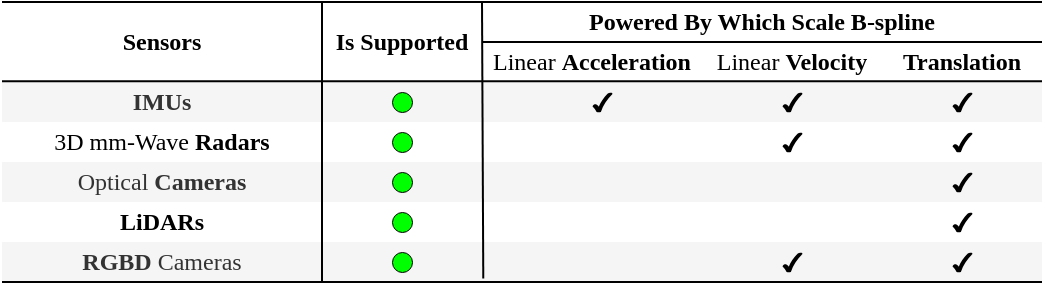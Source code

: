 <mxfile version="20.6.2" type="device"><diagram id="KPQD7X9QNtNRFrCwseAc" name="Page-1"><mxGraphModel dx="825" dy="544" grid="1" gridSize="10" guides="1" tooltips="1" connect="1" arrows="1" fold="1" page="1" pageScale="1" pageWidth="850" pageHeight="1100" math="0" shadow="0"><root><mxCell id="0"/><mxCell id="1" parent="0"/><mxCell id="3lFwldmGqo3InUVMd6uq-120" value="&lt;font&gt;&lt;b&gt;Sensors&lt;/b&gt;&lt;/font&gt;" style="rounded=0;whiteSpace=wrap;html=1;fontFamily=Times New Roman;strokeColor=none;" vertex="1" parent="1"><mxGeometry x="120" y="280" width="160" height="40" as="geometry"/></mxCell><mxCell id="3lFwldmGqo3InUVMd6uq-121" value="&lt;font&gt;&lt;b&gt;Is Supported&lt;/b&gt;&lt;/font&gt;" style="rounded=0;whiteSpace=wrap;html=1;fontFamily=Times New Roman;strokeColor=none;" vertex="1" parent="1"><mxGeometry x="280" y="280" width="80" height="40" as="geometry"/></mxCell><mxCell id="3lFwldmGqo3InUVMd6uq-122" value="&lt;font&gt;&lt;b&gt;Powered By Which Scale B-spline&lt;/b&gt;&lt;/font&gt;" style="rounded=0;whiteSpace=wrap;html=1;fontFamily=Times New Roman;strokeColor=none;" vertex="1" parent="1"><mxGeometry x="360" y="280" width="280" height="20" as="geometry"/></mxCell><mxCell id="3lFwldmGqo3InUVMd6uq-123" value="&lt;font&gt;Linear &lt;b&gt;Acceleration&lt;/b&gt;&lt;/font&gt;" style="rounded=0;whiteSpace=wrap;html=1;fontFamily=Times New Roman;fontStyle=0;strokeColor=none;" vertex="1" parent="1"><mxGeometry x="360" y="300" width="110" height="20" as="geometry"/></mxCell><mxCell id="3lFwldmGqo3InUVMd6uq-124" value="&lt;font&gt;Linear &lt;b&gt;Velocity&lt;/b&gt;&lt;/font&gt;" style="rounded=0;whiteSpace=wrap;html=1;fontFamily=Times New Roman;fontStyle=0;strokeColor=none;" vertex="1" parent="1"><mxGeometry x="470" y="300" width="90" height="20" as="geometry"/></mxCell><mxCell id="3lFwldmGqo3InUVMd6uq-125" value="&lt;font&gt;&lt;span&gt;&lt;b&gt;Translation&lt;/b&gt;&lt;/span&gt;&lt;/font&gt;" style="rounded=0;whiteSpace=wrap;html=1;fontFamily=Times New Roman;fontStyle=0;strokeColor=none;" vertex="1" parent="1"><mxGeometry x="560" y="300" width="80" height="20" as="geometry"/></mxCell><mxCell id="3lFwldmGqo3InUVMd6uq-126" value="&lt;font&gt;&lt;span&gt;&lt;b&gt;IMUs&lt;/b&gt;&lt;br&gt;&lt;/span&gt;&lt;/font&gt;" style="rounded=0;whiteSpace=wrap;html=1;fontStyle=0;fontFamily=Times New Roman;strokeColor=none;fillColor=#f5f5f5;fontColor=#333333;" vertex="1" parent="1"><mxGeometry x="120" y="320" width="160" height="20" as="geometry"/></mxCell><mxCell id="3lFwldmGqo3InUVMd6uq-127" value="&lt;font&gt;3D mm-Wave &lt;b&gt;Radars&lt;/b&gt;&lt;/font&gt;" style="rounded=0;whiteSpace=wrap;html=1;fontStyle=0;fontFamily=Times New Roman;strokeColor=none;" vertex="1" parent="1"><mxGeometry x="120" y="340" width="160" height="20" as="geometry"/></mxCell><mxCell id="3lFwldmGqo3InUVMd6uq-128" value="&lt;font&gt;Optical &lt;b&gt;Cameras&lt;/b&gt;&lt;/font&gt;" style="rounded=0;whiteSpace=wrap;html=1;fontStyle=0;fontFamily=Times New Roman;strokeColor=none;fillColor=#f5f5f5;fontColor=#333333;" vertex="1" parent="1"><mxGeometry x="120" y="360" width="160" height="20" as="geometry"/></mxCell><mxCell id="3lFwldmGqo3InUVMd6uq-129" value="&lt;font&gt;&lt;b&gt;LiDARs&lt;/b&gt;&lt;/font&gt;" style="rounded=0;whiteSpace=wrap;html=1;fontStyle=0;fontFamily=Times New Roman;strokeColor=none;" vertex="1" parent="1"><mxGeometry x="120" y="380" width="160" height="20" as="geometry"/></mxCell><mxCell id="3lFwldmGqo3InUVMd6uq-130" value="&lt;font&gt;&lt;b&gt;RGBD&lt;/b&gt; Cameras&lt;/font&gt;" style="rounded=0;whiteSpace=wrap;html=1;fontStyle=0;fontFamily=Times New Roman;strokeColor=none;fillColor=#f5f5f5;fontColor=#333333;" vertex="1" parent="1"><mxGeometry x="120" y="400" width="160" height="20" as="geometry"/></mxCell><mxCell id="3lFwldmGqo3InUVMd6uq-131" value="&lt;font&gt;&lt;span&gt;&lt;br&gt;&lt;/span&gt;&lt;/font&gt;" style="rounded=0;whiteSpace=wrap;html=1;fontStyle=0;fontFamily=Times New Roman;strokeColor=none;fillColor=#f5f5f5;fontColor=#333333;" vertex="1" parent="1"><mxGeometry x="280" y="320" width="80" height="20" as="geometry"/></mxCell><mxCell id="3lFwldmGqo3InUVMd6uq-132" value="" style="ellipse;whiteSpace=wrap;html=1;aspect=fixed;fontFamily=Times New Roman;fontSize=10;fillColor=#00FF00;strokeColor=default;strokeWidth=0.5;" vertex="1" parent="1"><mxGeometry x="315" y="325" width="10" height="10" as="geometry"/></mxCell><mxCell id="3lFwldmGqo3InUVMd6uq-135" value="&lt;font&gt;&lt;span&gt;&lt;br&gt;&lt;/span&gt;&lt;/font&gt;" style="rounded=0;whiteSpace=wrap;html=1;fontStyle=0;fontFamily=Times New Roman;strokeColor=none;fillColor=#f5f5f5;fontColor=#333333;" vertex="1" parent="1"><mxGeometry x="280" y="400" width="80" height="20" as="geometry"/></mxCell><mxCell id="3lFwldmGqo3InUVMd6uq-136" value="&lt;font&gt;&lt;span&gt;&lt;br&gt;&lt;/span&gt;&lt;/font&gt;" style="rounded=0;whiteSpace=wrap;html=1;fontStyle=0;fontFamily=Times New Roman;strokeColor=none;" vertex="1" parent="1"><mxGeometry x="280" y="340" width="80" height="20" as="geometry"/></mxCell><mxCell id="3lFwldmGqo3InUVMd6uq-137" value="&lt;font&gt;&lt;span&gt;&lt;br&gt;&lt;/span&gt;&lt;/font&gt;" style="rounded=0;whiteSpace=wrap;html=1;fontStyle=0;fontFamily=Times New Roman;strokeColor=none;fillColor=#f5f5f5;fontColor=#333333;" vertex="1" parent="1"><mxGeometry x="280" y="360" width="80" height="20" as="geometry"/></mxCell><mxCell id="3lFwldmGqo3InUVMd6uq-138" value="&lt;font&gt;&lt;span&gt;&lt;br&gt;&lt;/span&gt;&lt;/font&gt;" style="rounded=0;whiteSpace=wrap;html=1;fontStyle=0;fontFamily=Times New Roman;strokeColor=none;" vertex="1" parent="1"><mxGeometry x="280" y="380" width="80" height="20" as="geometry"/></mxCell><mxCell id="3lFwldmGqo3InUVMd6uq-139" value="" style="ellipse;whiteSpace=wrap;html=1;aspect=fixed;fontFamily=Times New Roman;fontSize=10;fillColor=#00FF00;strokeColor=default;strokeWidth=0.5;" vertex="1" parent="1"><mxGeometry x="315" y="345" width="10" height="10" as="geometry"/></mxCell><mxCell id="3lFwldmGqo3InUVMd6uq-140" value="" style="ellipse;whiteSpace=wrap;html=1;aspect=fixed;fontFamily=Times New Roman;fontSize=10;fillColor=#00FF00;strokeColor=default;strokeWidth=0.5;" vertex="1" parent="1"><mxGeometry x="315" y="365" width="10" height="10" as="geometry"/></mxCell><mxCell id="3lFwldmGqo3InUVMd6uq-141" value="" style="ellipse;whiteSpace=wrap;html=1;aspect=fixed;fontFamily=Times New Roman;fontSize=10;fillColor=#00FF00;strokeColor=default;strokeWidth=0.5;" vertex="1" parent="1"><mxGeometry x="315" y="385" width="10" height="10" as="geometry"/></mxCell><mxCell id="3lFwldmGqo3InUVMd6uq-142" value="" style="ellipse;whiteSpace=wrap;html=1;aspect=fixed;fontFamily=Times New Roman;fontSize=10;fillColor=#00FF00;strokeColor=default;strokeWidth=0.5;" vertex="1" parent="1"><mxGeometry x="315" y="405" width="10" height="10" as="geometry"/></mxCell><mxCell id="3lFwldmGqo3InUVMd6uq-145" value="&lt;font&gt;&lt;span&gt;&lt;br&gt;&lt;/span&gt;&lt;/font&gt;" style="rounded=0;whiteSpace=wrap;html=1;fontStyle=0;fontFamily=Times New Roman;strokeColor=none;fillColor=#f5f5f5;fontColor=#333333;" vertex="1" parent="1"><mxGeometry x="360" y="320" width="110" height="20" as="geometry"/></mxCell><mxCell id="3lFwldmGqo3InUVMd6uq-146" value="&lt;font&gt;&lt;span&gt;&lt;br&gt;&lt;/span&gt;&lt;/font&gt;" style="rounded=0;whiteSpace=wrap;html=1;fontStyle=0;fontFamily=Times New Roman;strokeColor=none;" vertex="1" parent="1"><mxGeometry x="360" y="380" width="110" height="20" as="geometry"/></mxCell><mxCell id="3lFwldmGqo3InUVMd6uq-147" value="&lt;font&gt;&lt;span&gt;&lt;br&gt;&lt;/span&gt;&lt;/font&gt;" style="rounded=0;whiteSpace=wrap;html=1;fontStyle=0;fontFamily=Times New Roman;strokeColor=none;fillColor=#f5f5f5;fontColor=#333333;" vertex="1" parent="1"><mxGeometry x="360" y="360" width="110" height="20" as="geometry"/></mxCell><mxCell id="3lFwldmGqo3InUVMd6uq-148" value="&lt;font&gt;&lt;span&gt;&lt;br&gt;&lt;/span&gt;&lt;/font&gt;" style="rounded=0;whiteSpace=wrap;html=1;fontStyle=0;fontFamily=Times New Roman;strokeColor=none;" vertex="1" parent="1"><mxGeometry x="360" y="340" width="110" height="20" as="geometry"/></mxCell><mxCell id="3lFwldmGqo3InUVMd6uq-150" value="&lt;font&gt;&lt;span&gt;&lt;br&gt;&lt;/span&gt;&lt;/font&gt;" style="rounded=0;whiteSpace=wrap;html=1;fontStyle=0;fontFamily=Times New Roman;strokeColor=none;fillColor=#f5f5f5;fontColor=#333333;" vertex="1" parent="1"><mxGeometry x="360" y="400" width="110" height="20" as="geometry"/></mxCell><mxCell id="3lFwldmGqo3InUVMd6uq-151" value="&lt;font&gt;&lt;span&gt;&lt;br&gt;&lt;/span&gt;&lt;/font&gt;" style="rounded=0;whiteSpace=wrap;html=1;fontStyle=0;fontFamily=Times New Roman;strokeColor=none;fillColor=#f5f5f5;fontColor=#333333;" vertex="1" parent="1"><mxGeometry x="470" y="320" width="90" height="20" as="geometry"/></mxCell><mxCell id="3lFwldmGqo3InUVMd6uq-152" value="&lt;font&gt;&lt;span&gt;&lt;br&gt;&lt;/span&gt;&lt;/font&gt;" style="rounded=0;whiteSpace=wrap;html=1;fontStyle=0;fontFamily=Times New Roman;strokeColor=none;" vertex="1" parent="1"><mxGeometry x="470" y="340" width="90" height="20" as="geometry"/></mxCell><mxCell id="3lFwldmGqo3InUVMd6uq-153" value="&lt;font&gt;&lt;span&gt;&lt;br&gt;&lt;/span&gt;&lt;/font&gt;" style="rounded=0;whiteSpace=wrap;html=1;fontStyle=0;fontFamily=Times New Roman;strokeColor=none;fillColor=#f5f5f5;fontColor=#333333;" vertex="1" parent="1"><mxGeometry x="470" y="400" width="90" height="20" as="geometry"/></mxCell><mxCell id="3lFwldmGqo3InUVMd6uq-154" value="&lt;font&gt;&lt;span&gt;&lt;br&gt;&lt;/span&gt;&lt;/font&gt;" style="rounded=0;whiteSpace=wrap;html=1;fontStyle=0;fontFamily=Times New Roman;strokeColor=none;" vertex="1" parent="1"><mxGeometry x="470" y="380" width="90" height="20" as="geometry"/></mxCell><mxCell id="3lFwldmGqo3InUVMd6uq-155" value="&lt;font&gt;&lt;span&gt;&lt;br&gt;&lt;/span&gt;&lt;/font&gt;" style="rounded=0;whiteSpace=wrap;html=1;fontStyle=0;fontFamily=Times New Roman;strokeColor=none;fillColor=#f5f5f5;fontColor=#333333;" vertex="1" parent="1"><mxGeometry x="470" y="360" width="90" height="20" as="geometry"/></mxCell><mxCell id="3lFwldmGqo3InUVMd6uq-156" value="&lt;font&gt;&lt;span&gt;&lt;br&gt;&lt;/span&gt;&lt;/font&gt;" style="rounded=0;whiteSpace=wrap;html=1;fontStyle=0;fontFamily=Times New Roman;strokeColor=none;fillColor=#f5f5f5;fontColor=#333333;" vertex="1" parent="1"><mxGeometry x="560" y="320" width="80" height="20" as="geometry"/></mxCell><mxCell id="3lFwldmGqo3InUVMd6uq-160" value="&lt;font&gt;&lt;span&gt;&lt;br&gt;&lt;/span&gt;&lt;/font&gt;" style="rounded=0;whiteSpace=wrap;html=1;fontStyle=0;fontFamily=Times New Roman;strokeColor=none;" vertex="1" parent="1"><mxGeometry x="560" y="380" width="80" height="20" as="geometry"/></mxCell><mxCell id="3lFwldmGqo3InUVMd6uq-161" value="&lt;font&gt;&lt;span&gt;&lt;br&gt;&lt;/span&gt;&lt;/font&gt;" style="rounded=0;whiteSpace=wrap;html=1;fontStyle=0;fontFamily=Times New Roman;strokeColor=none;fillColor=#f5f5f5;fontColor=#333333;" vertex="1" parent="1"><mxGeometry x="560" y="360" width="80" height="20" as="geometry"/></mxCell><mxCell id="3lFwldmGqo3InUVMd6uq-162" value="&lt;font&gt;&lt;span&gt;&lt;br&gt;&lt;/span&gt;&lt;/font&gt;" style="rounded=0;whiteSpace=wrap;html=1;fontStyle=0;fontFamily=Times New Roman;strokeColor=none;" vertex="1" parent="1"><mxGeometry x="560" y="340" width="80" height="20" as="geometry"/></mxCell><mxCell id="3lFwldmGqo3InUVMd6uq-163" value="&lt;font&gt;&lt;span&gt;&lt;br&gt;&lt;/span&gt;&lt;/font&gt;" style="rounded=0;whiteSpace=wrap;html=1;fontStyle=0;fontFamily=Times New Roman;strokeColor=none;fillColor=#f5f5f5;fontColor=#333333;" vertex="1" parent="1"><mxGeometry x="560" y="400" width="80" height="20" as="geometry"/></mxCell><mxCell id="3lFwldmGqo3InUVMd6uq-165" value="" style="verticalLabelPosition=bottom;verticalAlign=top;html=1;shape=mxgraph.basic.tick;strokeColor=none;strokeWidth=0.5;fontFamily=Times New Roman;fontSize=10;fillColor=#000000;" vertex="1" parent="1"><mxGeometry x="415" y="325" width="10" height="10" as="geometry"/></mxCell><mxCell id="3lFwldmGqo3InUVMd6uq-166" value="" style="verticalLabelPosition=bottom;verticalAlign=top;html=1;shape=mxgraph.basic.tick;strokeColor=none;strokeWidth=0.5;fontFamily=Times New Roman;fontSize=10;fillColor=#000000;" vertex="1" parent="1"><mxGeometry x="510" y="325" width="10" height="10" as="geometry"/></mxCell><mxCell id="3lFwldmGqo3InUVMd6uq-167" value="" style="verticalLabelPosition=bottom;verticalAlign=top;html=1;shape=mxgraph.basic.tick;strokeColor=none;strokeWidth=0.5;fontFamily=Times New Roman;fontSize=10;fillColor=#000000;" vertex="1" parent="1"><mxGeometry x="595" y="325" width="10" height="10" as="geometry"/></mxCell><mxCell id="3lFwldmGqo3InUVMd6uq-168" value="" style="verticalLabelPosition=bottom;verticalAlign=top;html=1;shape=mxgraph.basic.tick;strokeColor=none;strokeWidth=0.5;fontFamily=Times New Roman;fontSize=10;fillColor=#000000;" vertex="1" parent="1"><mxGeometry x="510" y="345" width="10" height="10" as="geometry"/></mxCell><mxCell id="3lFwldmGqo3InUVMd6uq-169" value="" style="verticalLabelPosition=bottom;verticalAlign=top;html=1;shape=mxgraph.basic.tick;strokeColor=none;strokeWidth=0.5;fontFamily=Times New Roman;fontSize=10;fillColor=#000000;" vertex="1" parent="1"><mxGeometry x="595" y="345" width="10" height="10" as="geometry"/></mxCell><mxCell id="3lFwldmGqo3InUVMd6uq-170" value="" style="verticalLabelPosition=bottom;verticalAlign=top;html=1;shape=mxgraph.basic.tick;strokeColor=none;strokeWidth=0.5;fontFamily=Times New Roman;fontSize=10;fillColor=#000000;" vertex="1" parent="1"><mxGeometry x="595" y="365" width="10" height="10" as="geometry"/></mxCell><mxCell id="3lFwldmGqo3InUVMd6uq-171" value="" style="verticalLabelPosition=bottom;verticalAlign=top;html=1;shape=mxgraph.basic.tick;strokeColor=none;strokeWidth=0.5;fontFamily=Times New Roman;fontSize=10;fillColor=#000000;" vertex="1" parent="1"><mxGeometry x="595" y="385" width="10" height="10" as="geometry"/></mxCell><mxCell id="3lFwldmGqo3InUVMd6uq-172" value="" style="verticalLabelPosition=bottom;verticalAlign=top;html=1;shape=mxgraph.basic.tick;strokeColor=none;strokeWidth=0.5;fontFamily=Times New Roman;fontSize=10;fillColor=#000000;" vertex="1" parent="1"><mxGeometry x="595" y="405" width="10" height="10" as="geometry"/></mxCell><mxCell id="3lFwldmGqo3InUVMd6uq-173" value="" style="verticalLabelPosition=bottom;verticalAlign=top;html=1;shape=mxgraph.basic.tick;strokeColor=none;strokeWidth=0.5;fontFamily=Times New Roman;fontSize=10;fillColor=#000000;" vertex="1" parent="1"><mxGeometry x="510" y="405" width="10" height="10" as="geometry"/></mxCell><mxCell id="3lFwldmGqo3InUVMd6uq-175" value="" style="endArrow=none;html=1;rounded=0;fontFamily=Times New Roman;fontSize=10;exitX=0;exitY=0;exitDx=0;exitDy=0;entryX=1;entryY=0;entryDx=0;entryDy=0;" edge="1" parent="1" source="3lFwldmGqo3InUVMd6uq-120" target="3lFwldmGqo3InUVMd6uq-122"><mxGeometry width="50" height="50" relative="1" as="geometry"><mxPoint x="350" y="380" as="sourcePoint"/><mxPoint x="400" y="330" as="targetPoint"/></mxGeometry></mxCell><mxCell id="3lFwldmGqo3InUVMd6uq-176" value="" style="endArrow=none;html=1;rounded=0;fontFamily=Times New Roman;fontSize=10;exitX=0;exitY=0;exitDx=0;exitDy=0;entryX=1;entryY=0;entryDx=0;entryDy=0;" edge="1" parent="1"><mxGeometry width="50" height="50" relative="1" as="geometry"><mxPoint x="120.0" y="319.67" as="sourcePoint"/><mxPoint x="640" y="319.67" as="targetPoint"/></mxGeometry></mxCell><mxCell id="3lFwldmGqo3InUVMd6uq-177" value="" style="endArrow=none;html=1;rounded=0;fontFamily=Times New Roman;fontSize=10;exitX=0;exitY=0;exitDx=0;exitDy=0;entryX=1;entryY=1;entryDx=0;entryDy=0;" edge="1" parent="1" source="3lFwldmGqo3InUVMd6uq-123" target="3lFwldmGqo3InUVMd6uq-122"><mxGeometry width="50" height="50" relative="1" as="geometry"><mxPoint x="130.0" y="329.67" as="sourcePoint"/><mxPoint x="650" y="329.67" as="targetPoint"/></mxGeometry></mxCell><mxCell id="3lFwldmGqo3InUVMd6uq-178" value="" style="endArrow=none;html=1;rounded=0;fontFamily=Times New Roman;fontSize=10;entryX=1;entryY=1;entryDx=0;entryDy=0;exitX=0;exitY=0;exitDx=0;exitDy=0;" edge="1" parent="1" source="3lFwldmGqo3InUVMd6uq-121" target="3lFwldmGqo3InUVMd6uq-130"><mxGeometry width="50" height="50" relative="1" as="geometry"><mxPoint x="280" y="320" as="sourcePoint"/><mxPoint x="400" y="350" as="targetPoint"/></mxGeometry></mxCell><mxCell id="3lFwldmGqo3InUVMd6uq-179" value="" style="endArrow=none;html=1;rounded=0;fontFamily=Times New Roman;fontSize=10;exitX=0;exitY=0;exitDx=0;exitDy=0;entryX=1;entryY=0;entryDx=0;entryDy=0;" edge="1" parent="1"><mxGeometry width="50" height="50" relative="1" as="geometry"><mxPoint x="120" y="420" as="sourcePoint"/><mxPoint x="640" y="420" as="targetPoint"/></mxGeometry></mxCell><mxCell id="3lFwldmGqo3InUVMd6uq-181" value="" style="endArrow=none;html=1;rounded=0;fontFamily=Times New Roman;fontSize=10;entryX=1.008;entryY=0.911;entryDx=0;entryDy=0;exitX=0;exitY=0;exitDx=0;exitDy=0;entryPerimeter=0;" edge="1" parent="1" source="3lFwldmGqo3InUVMd6uq-122" target="3lFwldmGqo3InUVMd6uq-135"><mxGeometry width="50" height="50" relative="1" as="geometry"><mxPoint x="290" y="290" as="sourcePoint"/><mxPoint x="290" y="480" as="targetPoint"/></mxGeometry></mxCell></root></mxGraphModel></diagram></mxfile>